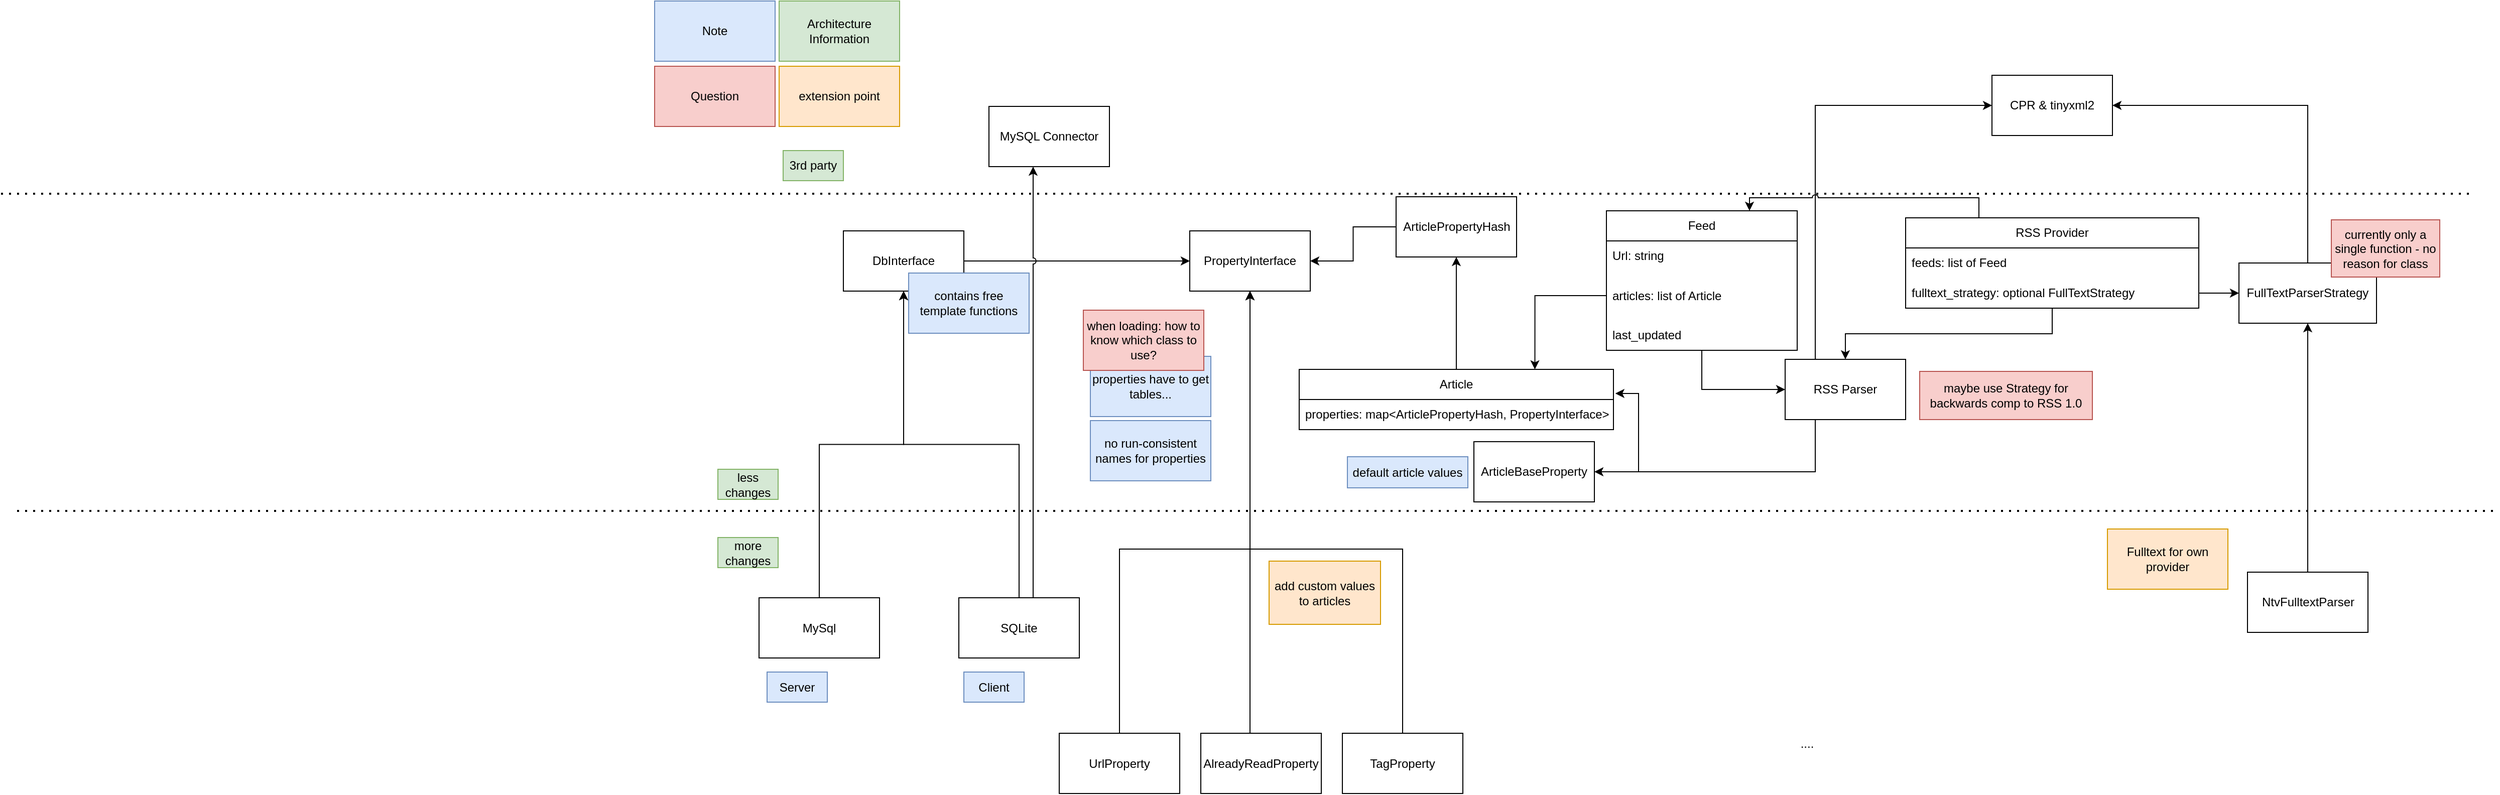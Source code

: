 <mxfile version="22.1.2" type="device">
  <diagram name="Page-1" id="BoX5YdQiLs7Y4vpTQvBh">
    <mxGraphModel dx="3034" dy="2386" grid="0" gridSize="10" guides="1" tooltips="1" connect="1" arrows="1" fold="1" page="0" pageScale="1" pageWidth="850" pageHeight="1100" math="0" shadow="0">
      <root>
        <mxCell id="0" />
        <mxCell id="1" parent="0" />
        <mxCell id="-V-fZ7zrRcxC-LY4sEsA-116" style="edgeStyle=orthogonalEdgeStyle;rounded=0;orthogonalLoop=1;jettySize=auto;html=1;exitX=0.25;exitY=0;exitDx=0;exitDy=0;entryX=0;entryY=0.5;entryDx=0;entryDy=0;jumpStyle=arc;" parent="1" source="yPHBwmK0Ij449FKn2H1W-2" target="-V-fZ7zrRcxC-LY4sEsA-114" edge="1">
          <mxGeometry relative="1" as="geometry" />
        </mxCell>
        <mxCell id="gkWwwjMmwGDeMQ0vq9aP-69" style="edgeStyle=orthogonalEdgeStyle;rounded=0;orthogonalLoop=1;jettySize=auto;html=1;exitX=0.25;exitY=1;exitDx=0;exitDy=0;entryX=1;entryY=0.5;entryDx=0;entryDy=0;" parent="1" source="yPHBwmK0Ij449FKn2H1W-2" target="gkWwwjMmwGDeMQ0vq9aP-9" edge="1">
          <mxGeometry relative="1" as="geometry" />
        </mxCell>
        <mxCell id="yPHBwmK0Ij449FKn2H1W-2" value="RSS Parser" style="rounded=0;whiteSpace=wrap;html=1;" parent="1" vertex="1">
          <mxGeometry x="399" y="-1001" width="120" height="60" as="geometry" />
        </mxCell>
        <mxCell id="nxVx7_dRavxFJ4ZNRyQ2-53" value="maybe use Strategy for backwards comp to RSS 1.0" style="text;html=1;strokeColor=#b85450;fillColor=#f8cecc;align=center;verticalAlign=middle;whiteSpace=wrap;rounded=0;" parent="1" vertex="1">
          <mxGeometry x="533" y="-989" width="172" height="48" as="geometry" />
        </mxCell>
        <mxCell id="8ZQESkQrpGg-PCPkja1_-5" style="edgeStyle=orthogonalEdgeStyle;rounded=0;orthogonalLoop=1;jettySize=auto;html=1;exitX=0.5;exitY=0;exitDx=0;exitDy=0;entryX=0.5;entryY=1;entryDx=0;entryDy=0;" edge="1" parent="1" source="-V-fZ7zrRcxC-LY4sEsA-22" target="8ZQESkQrpGg-PCPkja1_-1">
          <mxGeometry relative="1" as="geometry">
            <Array as="points">
              <mxPoint x="-264" y="-812" />
              <mxPoint x="-134" y="-812" />
            </Array>
          </mxGeometry>
        </mxCell>
        <mxCell id="-V-fZ7zrRcxC-LY4sEsA-22" value="UrlProperty" style="rounded=0;whiteSpace=wrap;html=1;" parent="1" vertex="1">
          <mxGeometry x="-324" y="-628.5" width="120" height="60" as="geometry" />
        </mxCell>
        <mxCell id="8ZQESkQrpGg-PCPkja1_-6" style="edgeStyle=orthogonalEdgeStyle;rounded=0;orthogonalLoop=1;jettySize=auto;html=1;exitX=0.5;exitY=0;exitDx=0;exitDy=0;entryX=0.5;entryY=1;entryDx=0;entryDy=0;" edge="1" parent="1" source="-V-fZ7zrRcxC-LY4sEsA-23" target="8ZQESkQrpGg-PCPkja1_-1">
          <mxGeometry relative="1" as="geometry">
            <Array as="points">
              <mxPoint x="-134" y="-628" />
            </Array>
          </mxGeometry>
        </mxCell>
        <mxCell id="-V-fZ7zrRcxC-LY4sEsA-23" value="AlreadyReadProperty" style="rounded=0;whiteSpace=wrap;html=1;" parent="1" vertex="1">
          <mxGeometry x="-183" y="-628.5" width="120" height="60" as="geometry" />
        </mxCell>
        <mxCell id="8ZQESkQrpGg-PCPkja1_-7" style="edgeStyle=orthogonalEdgeStyle;rounded=0;orthogonalLoop=1;jettySize=auto;html=1;exitX=0.5;exitY=0;exitDx=0;exitDy=0;entryX=0.5;entryY=1;entryDx=0;entryDy=0;" edge="1" parent="1" source="-V-fZ7zrRcxC-LY4sEsA-24" target="8ZQESkQrpGg-PCPkja1_-1">
          <mxGeometry relative="1" as="geometry">
            <Array as="points">
              <mxPoint x="18" y="-812" />
              <mxPoint x="-134" y="-812" />
            </Array>
          </mxGeometry>
        </mxCell>
        <mxCell id="-V-fZ7zrRcxC-LY4sEsA-24" value="TagProperty" style="rounded=0;whiteSpace=wrap;html=1;" parent="1" vertex="1">
          <mxGeometry x="-42" y="-628.5" width="120" height="60" as="geometry" />
        </mxCell>
        <mxCell id="8ZQESkQrpGg-PCPkja1_-13" style="edgeStyle=orthogonalEdgeStyle;rounded=0;orthogonalLoop=1;jettySize=auto;html=1;" edge="1" parent="1" source="-V-fZ7zrRcxC-LY4sEsA-28" target="8ZQESkQrpGg-PCPkja1_-1">
          <mxGeometry relative="1" as="geometry" />
        </mxCell>
        <mxCell id="-V-fZ7zrRcxC-LY4sEsA-28" value="DbInterface" style="rounded=0;whiteSpace=wrap;html=1;" parent="1" vertex="1">
          <mxGeometry x="-539" y="-1129" width="120" height="60" as="geometry" />
        </mxCell>
        <mxCell id="-V-fZ7zrRcxC-LY4sEsA-36" value="...." style="text;html=1;strokeColor=none;fillColor=none;align=center;verticalAlign=middle;whiteSpace=wrap;rounded=0;" parent="1" vertex="1">
          <mxGeometry x="391" y="-633.5" width="60" height="30" as="geometry" />
        </mxCell>
        <mxCell id="-V-fZ7zrRcxC-LY4sEsA-40" style="edgeStyle=orthogonalEdgeStyle;rounded=0;orthogonalLoop=1;jettySize=auto;html=1;exitX=0.5;exitY=0;exitDx=0;exitDy=0;entryX=0.5;entryY=1;entryDx=0;entryDy=0;" parent="1" source="-V-fZ7zrRcxC-LY4sEsA-37" target="-V-fZ7zrRcxC-LY4sEsA-28" edge="1">
          <mxGeometry relative="1" as="geometry" />
        </mxCell>
        <mxCell id="-V-fZ7zrRcxC-LY4sEsA-37" value="MySql" style="rounded=0;whiteSpace=wrap;html=1;" parent="1" vertex="1">
          <mxGeometry x="-623" y="-763.5" width="120" height="60" as="geometry" />
        </mxCell>
        <mxCell id="-V-fZ7zrRcxC-LY4sEsA-39" style="edgeStyle=orthogonalEdgeStyle;rounded=0;orthogonalLoop=1;jettySize=auto;html=1;jumpStyle=arc;" parent="1" source="-V-fZ7zrRcxC-LY4sEsA-38" target="-V-fZ7zrRcxC-LY4sEsA-28" edge="1">
          <mxGeometry relative="1" as="geometry" />
        </mxCell>
        <mxCell id="-V-fZ7zrRcxC-LY4sEsA-79" style="edgeStyle=orthogonalEdgeStyle;rounded=0;orthogonalLoop=1;jettySize=auto;html=1;exitX=0.75;exitY=0;exitDx=0;exitDy=0;shadow=0;jumpStyle=arc;" parent="1" source="-V-fZ7zrRcxC-LY4sEsA-38" target="-V-fZ7zrRcxC-LY4sEsA-77" edge="1">
          <mxGeometry relative="1" as="geometry">
            <Array as="points">
              <mxPoint x="-350" y="-764" />
            </Array>
          </mxGeometry>
        </mxCell>
        <mxCell id="-V-fZ7zrRcxC-LY4sEsA-38" value="SQLite" style="rounded=0;whiteSpace=wrap;html=1;" parent="1" vertex="1">
          <mxGeometry x="-424" y="-763.5" width="120" height="60" as="geometry" />
        </mxCell>
        <mxCell id="-V-fZ7zrRcxC-LY4sEsA-41" value="Server" style="text;html=1;strokeColor=#6c8ebf;fillColor=#dae8fc;align=center;verticalAlign=middle;whiteSpace=wrap;rounded=0;" parent="1" vertex="1">
          <mxGeometry x="-615" y="-689.5" width="60" height="30" as="geometry" />
        </mxCell>
        <mxCell id="-V-fZ7zrRcxC-LY4sEsA-42" value="Client" style="text;html=1;strokeColor=#6c8ebf;fillColor=#dae8fc;align=center;verticalAlign=middle;whiteSpace=wrap;rounded=0;" parent="1" vertex="1">
          <mxGeometry x="-419" y="-689.5" width="60" height="30" as="geometry" />
        </mxCell>
        <mxCell id="-V-fZ7zrRcxC-LY4sEsA-57" value="" style="endArrow=none;dashed=1;html=1;dashPattern=1 3;strokeWidth=2;rounded=0;" parent="1" edge="1">
          <mxGeometry width="50" height="50" relative="1" as="geometry">
            <mxPoint x="-1362" y="-850" as="sourcePoint" />
            <mxPoint x="1108" y="-850" as="targetPoint" />
          </mxGeometry>
        </mxCell>
        <mxCell id="-V-fZ7zrRcxC-LY4sEsA-59" value="more changes" style="text;html=1;strokeColor=#82b366;fillColor=#d5e8d4;align=center;verticalAlign=middle;whiteSpace=wrap;rounded=0;" parent="1" vertex="1">
          <mxGeometry x="-664" y="-823.5" width="60" height="30" as="geometry" />
        </mxCell>
        <mxCell id="-V-fZ7zrRcxC-LY4sEsA-60" value="less changes" style="text;html=1;strokeColor=#82b366;fillColor=#d5e8d4;align=center;verticalAlign=middle;whiteSpace=wrap;rounded=0;" parent="1" vertex="1">
          <mxGeometry x="-664" y="-891.5" width="60" height="30" as="geometry" />
        </mxCell>
        <mxCell id="-V-fZ7zrRcxC-LY4sEsA-75" value="" style="endArrow=none;dashed=1;html=1;dashPattern=1 3;strokeWidth=2;rounded=0;" parent="1" edge="1">
          <mxGeometry width="50" height="50" relative="1" as="geometry">
            <mxPoint x="-1378" y="-1166" as="sourcePoint" />
            <mxPoint x="1080" y="-1166" as="targetPoint" />
          </mxGeometry>
        </mxCell>
        <mxCell id="-V-fZ7zrRcxC-LY4sEsA-76" value="3rd party" style="text;html=1;strokeColor=#82b366;fillColor=#d5e8d4;align=center;verticalAlign=middle;whiteSpace=wrap;rounded=0;" parent="1" vertex="1">
          <mxGeometry x="-599" y="-1209" width="60" height="30" as="geometry" />
        </mxCell>
        <mxCell id="-V-fZ7zrRcxC-LY4sEsA-77" value="MySQL Connector" style="rounded=0;whiteSpace=wrap;html=1;" parent="1" vertex="1">
          <mxGeometry x="-394" y="-1253" width="120" height="60" as="geometry" />
        </mxCell>
        <mxCell id="-V-fZ7zrRcxC-LY4sEsA-81" value="Note" style="rounded=0;whiteSpace=wrap;html=1;fillColor=#dae8fc;strokeColor=#6c8ebf;" parent="1" vertex="1">
          <mxGeometry x="-727" y="-1358" width="120" height="60" as="geometry" />
        </mxCell>
        <mxCell id="-V-fZ7zrRcxC-LY4sEsA-82" value="Architecture Information" style="rounded=0;whiteSpace=wrap;html=1;fillColor=#d5e8d4;strokeColor=#82b366;" parent="1" vertex="1">
          <mxGeometry x="-603" y="-1358" width="120" height="60" as="geometry" />
        </mxCell>
        <mxCell id="-V-fZ7zrRcxC-LY4sEsA-83" value="Question" style="rounded=0;whiteSpace=wrap;html=1;fillColor=#f8cecc;strokeColor=#b85450;" parent="1" vertex="1">
          <mxGeometry x="-727" y="-1293" width="120" height="60" as="geometry" />
        </mxCell>
        <mxCell id="-V-fZ7zrRcxC-LY4sEsA-103" style="edgeStyle=orthogonalEdgeStyle;rounded=0;orthogonalLoop=1;jettySize=auto;html=1;exitX=0.25;exitY=0;exitDx=0;exitDy=0;entryX=0.75;entryY=0;entryDx=0;entryDy=0;jumpStyle=arc;" parent="1" source="-V-fZ7zrRcxC-LY4sEsA-84" target="-V-fZ7zrRcxC-LY4sEsA-90" edge="1">
          <mxGeometry relative="1" as="geometry" />
        </mxCell>
        <mxCell id="-V-fZ7zrRcxC-LY4sEsA-113" style="edgeStyle=orthogonalEdgeStyle;rounded=0;orthogonalLoop=1;jettySize=auto;html=1;" parent="1" source="-V-fZ7zrRcxC-LY4sEsA-84" target="yPHBwmK0Ij449FKn2H1W-2" edge="1">
          <mxGeometry relative="1" as="geometry" />
        </mxCell>
        <mxCell id="-V-fZ7zrRcxC-LY4sEsA-84" value="RSS Provider" style="swimlane;fontStyle=0;childLayout=stackLayout;horizontal=1;startSize=30;horizontalStack=0;resizeParent=1;resizeParentMax=0;resizeLast=0;collapsible=1;marginBottom=0;whiteSpace=wrap;html=1;" parent="1" vertex="1">
          <mxGeometry x="519" y="-1142" width="292" height="90" as="geometry" />
        </mxCell>
        <mxCell id="-V-fZ7zrRcxC-LY4sEsA-85" value="feeds: list of Feed" style="text;strokeColor=none;fillColor=none;align=left;verticalAlign=middle;spacingLeft=4;spacingRight=4;overflow=hidden;points=[[0,0.5],[1,0.5]];portConstraint=eastwest;rotatable=0;whiteSpace=wrap;html=1;" parent="-V-fZ7zrRcxC-LY4sEsA-84" vertex="1">
          <mxGeometry y="30" width="292" height="30" as="geometry" />
        </mxCell>
        <mxCell id="-V-fZ7zrRcxC-LY4sEsA-86" value="fulltext_strategy: optional FullTextStrategy" style="text;strokeColor=none;fillColor=none;align=left;verticalAlign=middle;spacingLeft=4;spacingRight=4;overflow=hidden;points=[[0,0.5],[1,0.5]];portConstraint=eastwest;rotatable=0;whiteSpace=wrap;html=1;" parent="-V-fZ7zrRcxC-LY4sEsA-84" vertex="1">
          <mxGeometry y="60" width="292" height="30" as="geometry" />
        </mxCell>
        <mxCell id="gkWwwjMmwGDeMQ0vq9aP-65" style="edgeStyle=orthogonalEdgeStyle;rounded=0;orthogonalLoop=1;jettySize=auto;html=1;entryX=0;entryY=0.5;entryDx=0;entryDy=0;" parent="1" source="-V-fZ7zrRcxC-LY4sEsA-90" target="yPHBwmK0Ij449FKn2H1W-2" edge="1">
          <mxGeometry relative="1" as="geometry" />
        </mxCell>
        <mxCell id="-V-fZ7zrRcxC-LY4sEsA-90" value="Feed" style="swimlane;fontStyle=0;childLayout=stackLayout;horizontal=1;startSize=30;horizontalStack=0;resizeParent=1;resizeParentMax=0;resizeLast=0;collapsible=1;marginBottom=0;whiteSpace=wrap;html=1;" parent="1" vertex="1">
          <mxGeometry x="221" y="-1149" width="190" height="139" as="geometry" />
        </mxCell>
        <mxCell id="-V-fZ7zrRcxC-LY4sEsA-91" value="Url: string" style="text;strokeColor=none;fillColor=none;align=left;verticalAlign=middle;spacingLeft=4;spacingRight=4;overflow=hidden;points=[[0,0.5],[1,0.5]];portConstraint=eastwest;rotatable=0;whiteSpace=wrap;html=1;" parent="-V-fZ7zrRcxC-LY4sEsA-90" vertex="1">
          <mxGeometry y="30" width="190" height="30" as="geometry" />
        </mxCell>
        <mxCell id="-V-fZ7zrRcxC-LY4sEsA-92" value="articles: list of Article" style="text;strokeColor=none;fillColor=none;align=left;verticalAlign=middle;spacingLeft=4;spacingRight=4;overflow=hidden;points=[[0,0.5],[1,0.5]];portConstraint=eastwest;rotatable=0;whiteSpace=wrap;html=1;" parent="-V-fZ7zrRcxC-LY4sEsA-90" vertex="1">
          <mxGeometry y="60" width="190" height="49" as="geometry" />
        </mxCell>
        <mxCell id="-V-fZ7zrRcxC-LY4sEsA-93" value="last_updated" style="text;strokeColor=none;fillColor=none;align=left;verticalAlign=middle;spacingLeft=4;spacingRight=4;overflow=hidden;points=[[0,0.5],[1,0.5]];portConstraint=eastwest;rotatable=0;whiteSpace=wrap;html=1;" parent="-V-fZ7zrRcxC-LY4sEsA-90" vertex="1">
          <mxGeometry y="109" width="190" height="30" as="geometry" />
        </mxCell>
        <mxCell id="-V-fZ7zrRcxC-LY4sEsA-115" style="edgeStyle=orthogonalEdgeStyle;rounded=0;orthogonalLoop=1;jettySize=auto;html=1;entryX=1;entryY=0.5;entryDx=0;entryDy=0;exitX=0.5;exitY=0;exitDx=0;exitDy=0;" parent="1" source="-V-fZ7zrRcxC-LY4sEsA-104" target="-V-fZ7zrRcxC-LY4sEsA-114" edge="1">
          <mxGeometry relative="1" as="geometry" />
        </mxCell>
        <mxCell id="-V-fZ7zrRcxC-LY4sEsA-104" value="FullTextParserStrategy" style="rounded=0;whiteSpace=wrap;html=1;" parent="1" vertex="1">
          <mxGeometry x="851" y="-1097" width="137" height="60" as="geometry" />
        </mxCell>
        <mxCell id="-V-fZ7zrRcxC-LY4sEsA-106" style="edgeStyle=orthogonalEdgeStyle;rounded=0;orthogonalLoop=1;jettySize=auto;html=1;entryX=0;entryY=0.5;entryDx=0;entryDy=0;" parent="1" source="-V-fZ7zrRcxC-LY4sEsA-86" target="-V-fZ7zrRcxC-LY4sEsA-104" edge="1">
          <mxGeometry relative="1" as="geometry" />
        </mxCell>
        <mxCell id="-V-fZ7zrRcxC-LY4sEsA-108" style="edgeStyle=orthogonalEdgeStyle;rounded=0;orthogonalLoop=1;jettySize=auto;html=1;" parent="1" source="-V-fZ7zrRcxC-LY4sEsA-107" target="-V-fZ7zrRcxC-LY4sEsA-104" edge="1">
          <mxGeometry relative="1" as="geometry" />
        </mxCell>
        <mxCell id="-V-fZ7zrRcxC-LY4sEsA-107" value="NtvFulltextParser" style="rounded=0;whiteSpace=wrap;html=1;strokeColor=default;" parent="1" vertex="1">
          <mxGeometry x="859.5" y="-789" width="120" height="60" as="geometry" />
        </mxCell>
        <mxCell id="-V-fZ7zrRcxC-LY4sEsA-110" value="extension point" style="rounded=0;whiteSpace=wrap;html=1;fillColor=#ffe6cc;strokeColor=#d79b00;" parent="1" vertex="1">
          <mxGeometry x="-603" y="-1293" width="120" height="60" as="geometry" />
        </mxCell>
        <mxCell id="-V-fZ7zrRcxC-LY4sEsA-111" value="add custom values to articles" style="rounded=0;whiteSpace=wrap;html=1;fillColor=#ffe6cc;strokeColor=#d79b00;" parent="1" vertex="1">
          <mxGeometry x="-115" y="-800" width="111" height="63" as="geometry" />
        </mxCell>
        <mxCell id="-V-fZ7zrRcxC-LY4sEsA-112" value="Fulltext for own provider" style="rounded=0;whiteSpace=wrap;html=1;fillColor=#ffe6cc;strokeColor=#d79b00;" parent="1" vertex="1">
          <mxGeometry x="720" y="-832" width="120" height="60" as="geometry" />
        </mxCell>
        <mxCell id="nxVx7_dRavxFJ4ZNRyQ2-147" value="currently only a single function - no reason for class" style="text;html=1;strokeColor=#b85450;fillColor=#f8cecc;align=center;verticalAlign=middle;whiteSpace=wrap;rounded=0;" parent="1" vertex="1">
          <mxGeometry x="943" y="-1140" width="108" height="57" as="geometry" />
        </mxCell>
        <mxCell id="-V-fZ7zrRcxC-LY4sEsA-114" value="CPR &amp;amp; tinyxml2" style="rounded=0;whiteSpace=wrap;html=1;" parent="1" vertex="1">
          <mxGeometry x="605" y="-1284" width="120" height="60" as="geometry" />
        </mxCell>
        <mxCell id="gkWwwjMmwGDeMQ0vq9aP-9" value="ArticleBaseProperty" style="rounded=0;whiteSpace=wrap;html=1;" parent="1" vertex="1">
          <mxGeometry x="89" y="-919" width="120" height="60" as="geometry" />
        </mxCell>
        <mxCell id="gkWwwjMmwGDeMQ0vq9aP-12" value="default article values" style="rounded=0;whiteSpace=wrap;html=1;fillColor=#dae8fc;strokeColor=#6c8ebf;" parent="1" vertex="1">
          <mxGeometry x="-37" y="-904" width="120" height="31" as="geometry" />
        </mxCell>
        <mxCell id="gkWwwjMmwGDeMQ0vq9aP-14" value="properties have to get tables..." style="rounded=0;whiteSpace=wrap;html=1;fillColor=#dae8fc;strokeColor=#6c8ebf;" parent="1" vertex="1">
          <mxGeometry x="-293" y="-1004" width="120" height="60" as="geometry" />
        </mxCell>
        <mxCell id="gkWwwjMmwGDeMQ0vq9aP-57" style="edgeStyle=orthogonalEdgeStyle;rounded=0;orthogonalLoop=1;jettySize=auto;html=1;" parent="1" source="gkWwwjMmwGDeMQ0vq9aP-17" target="gkWwwjMmwGDeMQ0vq9aP-27" edge="1">
          <mxGeometry relative="1" as="geometry" />
        </mxCell>
        <mxCell id="gkWwwjMmwGDeMQ0vq9aP-17" value="Article" style="swimlane;fontStyle=0;childLayout=stackLayout;horizontal=1;startSize=30;horizontalStack=0;resizeParent=1;resizeParentMax=0;resizeLast=0;collapsible=1;marginBottom=0;whiteSpace=wrap;html=1;" parent="1" vertex="1">
          <mxGeometry x="-85" y="-991" width="313" height="60" as="geometry" />
        </mxCell>
        <mxCell id="gkWwwjMmwGDeMQ0vq9aP-20" value="properties: map&amp;lt;ArticlePropertyHash, PropertyInterface&amp;gt;" style="text;strokeColor=none;fillColor=none;align=left;verticalAlign=middle;spacingLeft=4;spacingRight=4;overflow=hidden;points=[[0,0.5],[1,0.5]];portConstraint=eastwest;rotatable=0;whiteSpace=wrap;html=1;" parent="gkWwwjMmwGDeMQ0vq9aP-17" vertex="1">
          <mxGeometry y="30" width="313" height="30" as="geometry" />
        </mxCell>
        <mxCell id="gkWwwjMmwGDeMQ0vq9aP-24" style="edgeStyle=orthogonalEdgeStyle;rounded=0;orthogonalLoop=1;jettySize=auto;html=1;entryX=0.75;entryY=0;entryDx=0;entryDy=0;" parent="1" source="-V-fZ7zrRcxC-LY4sEsA-92" target="gkWwwjMmwGDeMQ0vq9aP-17" edge="1">
          <mxGeometry relative="1" as="geometry" />
        </mxCell>
        <mxCell id="8ZQESkQrpGg-PCPkja1_-4" style="edgeStyle=orthogonalEdgeStyle;rounded=0;orthogonalLoop=1;jettySize=auto;html=1;exitX=0;exitY=0.5;exitDx=0;exitDy=0;entryX=1;entryY=0.5;entryDx=0;entryDy=0;" edge="1" parent="1" source="gkWwwjMmwGDeMQ0vq9aP-27" target="8ZQESkQrpGg-PCPkja1_-1">
          <mxGeometry relative="1" as="geometry" />
        </mxCell>
        <mxCell id="gkWwwjMmwGDeMQ0vq9aP-27" value="ArticlePropertyHash" style="rounded=0;whiteSpace=wrap;html=1;" parent="1" vertex="1">
          <mxGeometry x="11.5" y="-1163" width="120" height="60" as="geometry" />
        </mxCell>
        <mxCell id="gkWwwjMmwGDeMQ0vq9aP-63" value="when loading: how to know which class to use?" style="rounded=0;whiteSpace=wrap;html=1;fillColor=#f8cecc;strokeColor=#b85450;" parent="1" vertex="1">
          <mxGeometry x="-300" y="-1050" width="120" height="60" as="geometry" />
        </mxCell>
        <mxCell id="gkWwwjMmwGDeMQ0vq9aP-64" value="no run-consistent names for properties" style="rounded=0;whiteSpace=wrap;html=1;fillColor=#dae8fc;strokeColor=#6c8ebf;" parent="1" vertex="1">
          <mxGeometry x="-293" y="-940" width="120" height="60" as="geometry" />
        </mxCell>
        <mxCell id="gkWwwjMmwGDeMQ0vq9aP-71" style="edgeStyle=orthogonalEdgeStyle;rounded=0;orthogonalLoop=1;jettySize=auto;html=1;exitX=0.25;exitY=1;exitDx=0;exitDy=0;entryX=1.006;entryY=0.4;entryDx=0;entryDy=0;entryPerimeter=0;" parent="1" source="yPHBwmK0Ij449FKn2H1W-2" target="gkWwwjMmwGDeMQ0vq9aP-17" edge="1">
          <mxGeometry relative="1" as="geometry">
            <Array as="points">
              <mxPoint x="429" y="-889" />
              <mxPoint x="253" y="-889" />
              <mxPoint x="253" y="-967" />
            </Array>
          </mxGeometry>
        </mxCell>
        <mxCell id="8ZQESkQrpGg-PCPkja1_-1" value="PropertyInterface" style="rounded=0;whiteSpace=wrap;html=1;" vertex="1" parent="1">
          <mxGeometry x="-194" y="-1129" width="120" height="60" as="geometry" />
        </mxCell>
        <mxCell id="8ZQESkQrpGg-PCPkja1_-12" value="contains free template functions" style="rounded=0;whiteSpace=wrap;html=1;fillColor=#dae8fc;strokeColor=#6c8ebf;" vertex="1" parent="1">
          <mxGeometry x="-474" y="-1087" width="120" height="60" as="geometry" />
        </mxCell>
      </root>
    </mxGraphModel>
  </diagram>
</mxfile>
